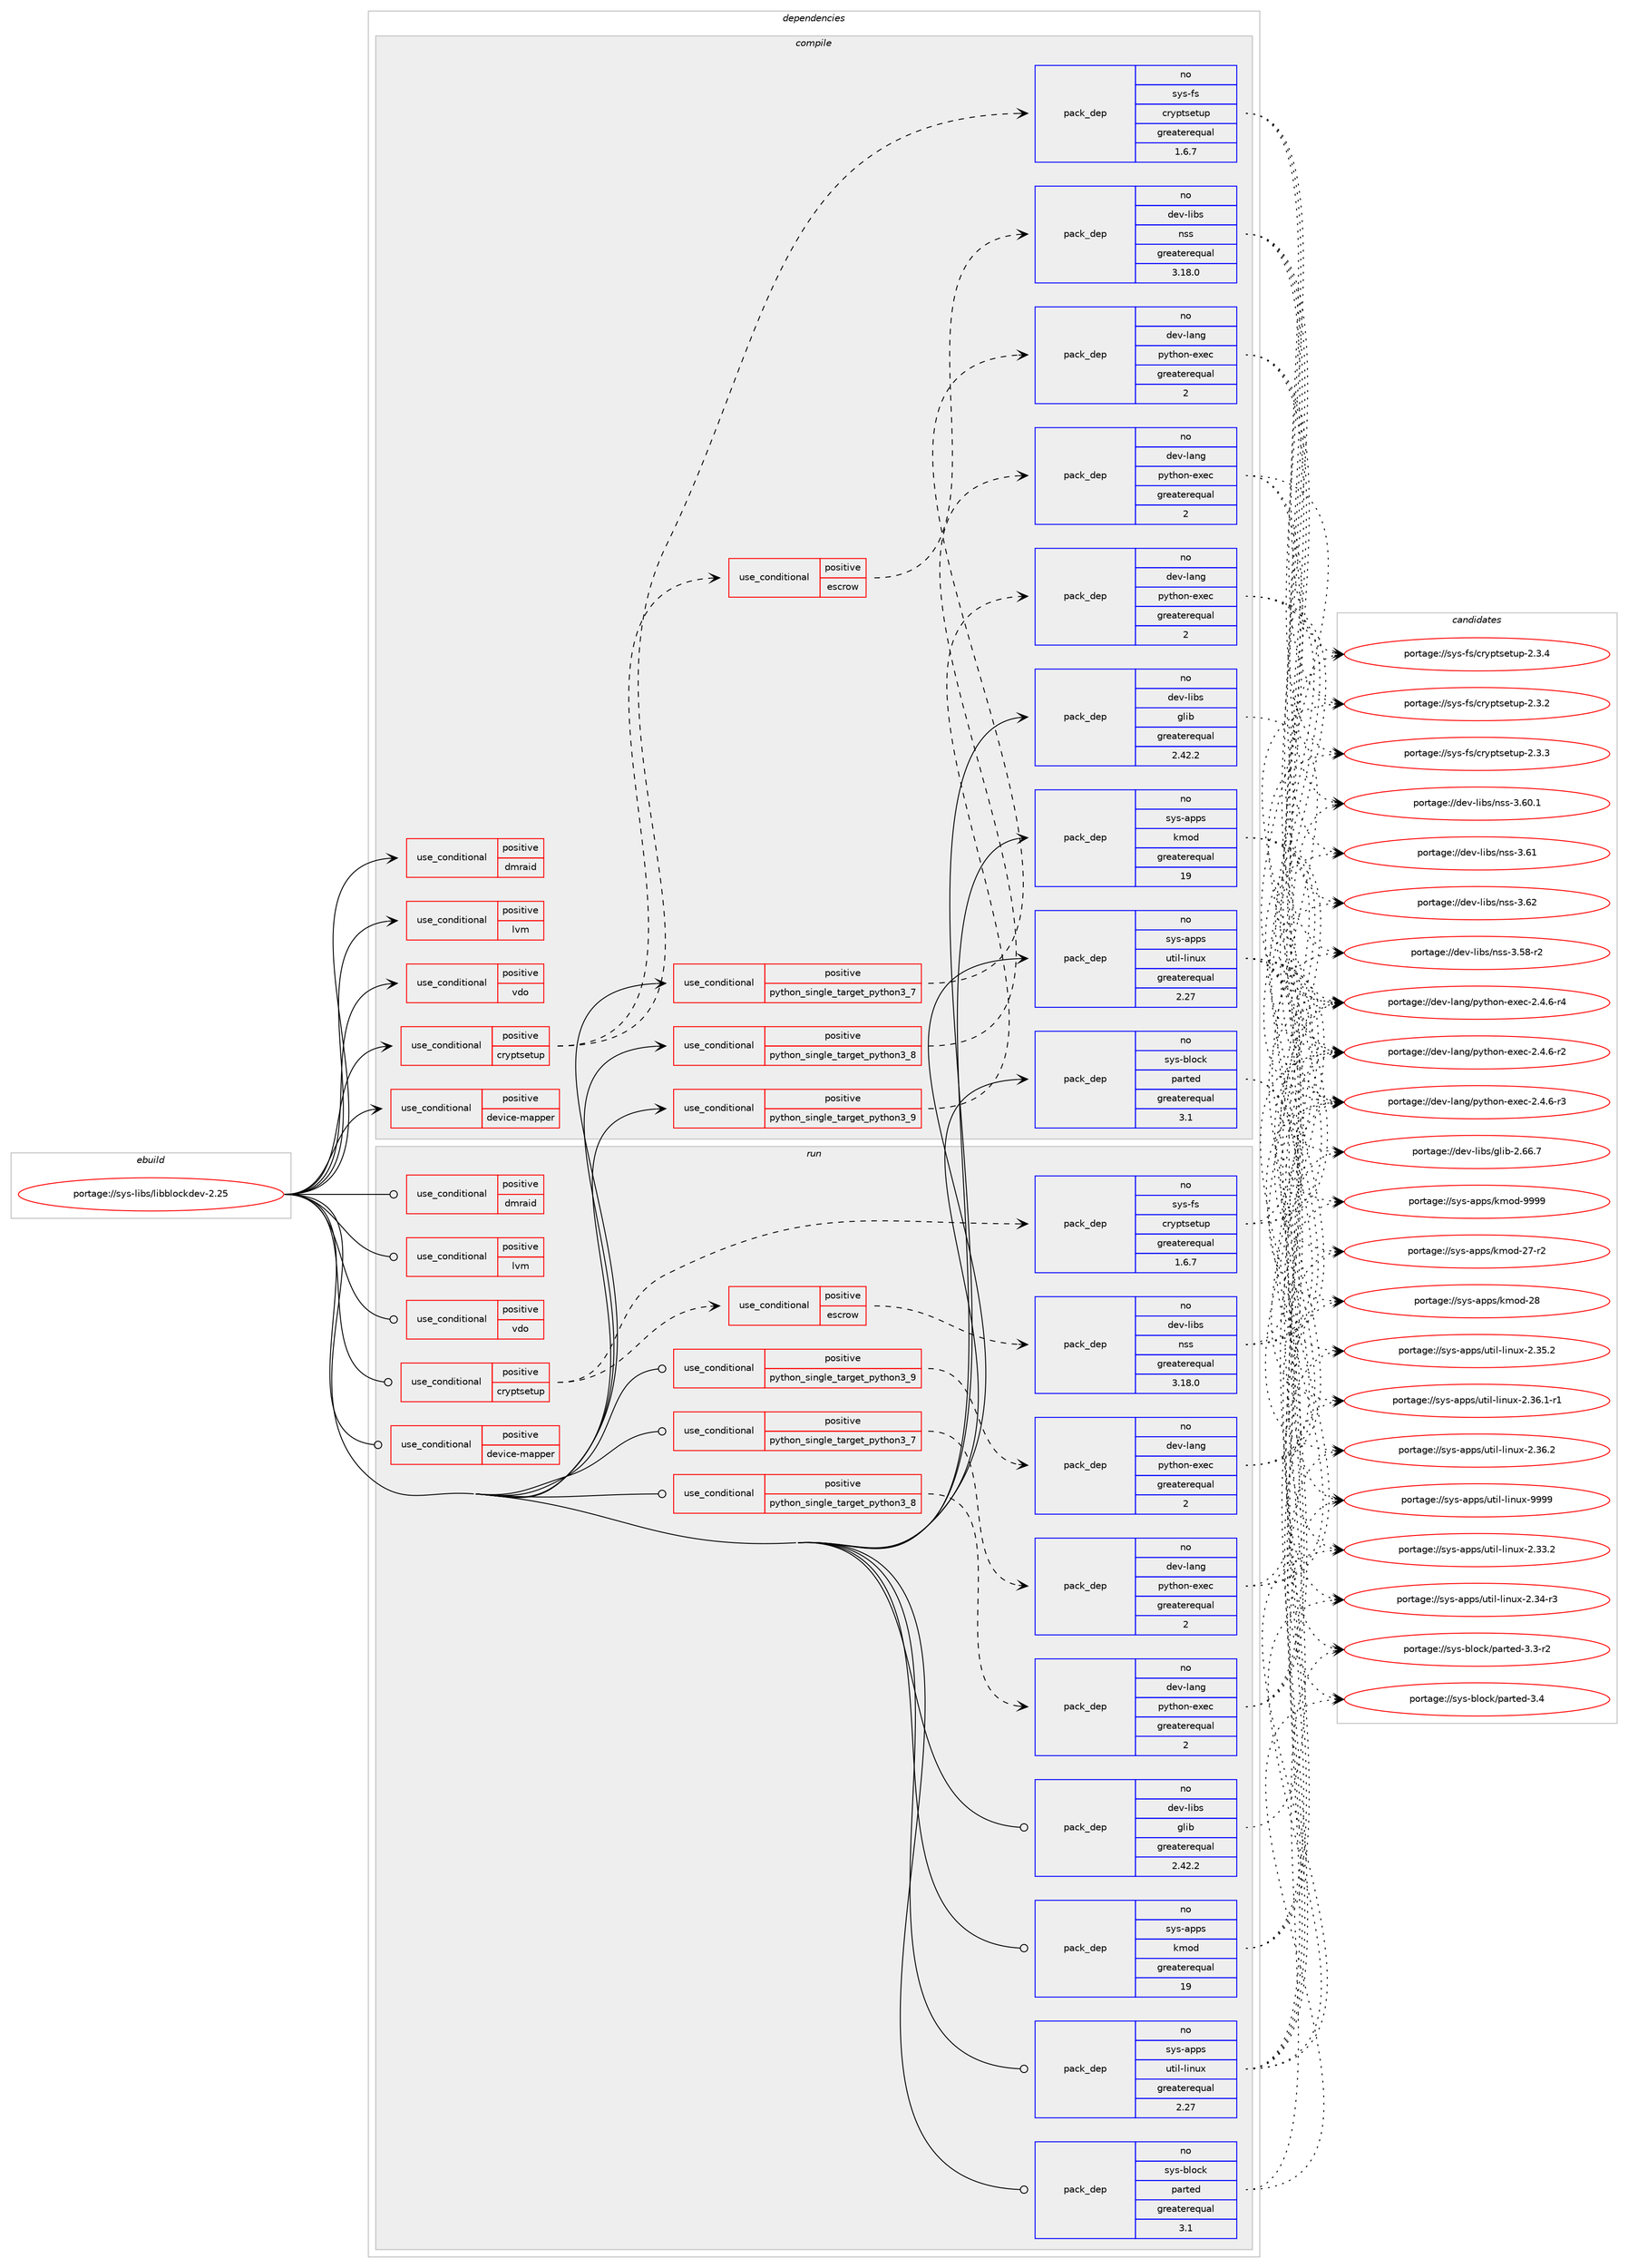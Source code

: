 digraph prolog {

# *************
# Graph options
# *************

newrank=true;
concentrate=true;
compound=true;
graph [rankdir=LR,fontname=Helvetica,fontsize=10,ranksep=1.5];#, ranksep=2.5, nodesep=0.2];
edge  [arrowhead=vee];
node  [fontname=Helvetica,fontsize=10];

# **********
# The ebuild
# **********

subgraph cluster_leftcol {
color=gray;
rank=same;
label=<<i>ebuild</i>>;
id [label="portage://sys-libs/libblockdev-2.25", color=red, width=4, href="../sys-libs/libblockdev-2.25.svg"];
}

# ****************
# The dependencies
# ****************

subgraph cluster_midcol {
color=gray;
label=<<i>dependencies</i>>;
subgraph cluster_compile {
fillcolor="#eeeeee";
style=filled;
label=<<i>compile</i>>;
subgraph cond2010 {
dependency3051 [label=<<TABLE BORDER="0" CELLBORDER="1" CELLSPACING="0" CELLPADDING="4"><TR><TD ROWSPAN="3" CELLPADDING="10">use_conditional</TD></TR><TR><TD>positive</TD></TR><TR><TD>cryptsetup</TD></TR></TABLE>>, shape=none, color=red];
subgraph cond2011 {
dependency3052 [label=<<TABLE BORDER="0" CELLBORDER="1" CELLSPACING="0" CELLPADDING="4"><TR><TD ROWSPAN="3" CELLPADDING="10">use_conditional</TD></TR><TR><TD>positive</TD></TR><TR><TD>escrow</TD></TR></TABLE>>, shape=none, color=red];
subgraph pack990 {
dependency3053 [label=<<TABLE BORDER="0" CELLBORDER="1" CELLSPACING="0" CELLPADDING="4" WIDTH="220"><TR><TD ROWSPAN="6" CELLPADDING="30">pack_dep</TD></TR><TR><TD WIDTH="110">no</TD></TR><TR><TD>dev-libs</TD></TR><TR><TD>nss</TD></TR><TR><TD>greaterequal</TD></TR><TR><TD>3.18.0</TD></TR></TABLE>>, shape=none, color=blue];
}
dependency3052:e -> dependency3053:w [weight=20,style="dashed",arrowhead="vee"];
# *** BEGIN UNKNOWN DEPENDENCY TYPE (TODO) ***
# dependency3052 -> package_dependency(portage://sys-libs/libblockdev-2.25,install,no,dev-libs,volume_key,none,[,,],[],[])
# *** END UNKNOWN DEPENDENCY TYPE (TODO) ***

}
dependency3051:e -> dependency3052:w [weight=20,style="dashed",arrowhead="vee"];
subgraph pack991 {
dependency3054 [label=<<TABLE BORDER="0" CELLBORDER="1" CELLSPACING="0" CELLPADDING="4" WIDTH="220"><TR><TD ROWSPAN="6" CELLPADDING="30">pack_dep</TD></TR><TR><TD WIDTH="110">no</TD></TR><TR><TD>sys-fs</TD></TR><TR><TD>cryptsetup</TD></TR><TR><TD>greaterequal</TD></TR><TR><TD>1.6.7</TD></TR></TABLE>>, shape=none, color=blue];
}
dependency3051:e -> dependency3054:w [weight=20,style="dashed",arrowhead="vee"];
}
id:e -> dependency3051:w [weight=20,style="solid",arrowhead="vee"];
subgraph cond2012 {
dependency3055 [label=<<TABLE BORDER="0" CELLBORDER="1" CELLSPACING="0" CELLPADDING="4"><TR><TD ROWSPAN="3" CELLPADDING="10">use_conditional</TD></TR><TR><TD>positive</TD></TR><TR><TD>device-mapper</TD></TR></TABLE>>, shape=none, color=red];
# *** BEGIN UNKNOWN DEPENDENCY TYPE (TODO) ***
# dependency3055 -> package_dependency(portage://sys-libs/libblockdev-2.25,install,no,sys-fs,lvm2,none,[,,],[],[])
# *** END UNKNOWN DEPENDENCY TYPE (TODO) ***

}
id:e -> dependency3055:w [weight=20,style="solid",arrowhead="vee"];
subgraph cond2013 {
dependency3056 [label=<<TABLE BORDER="0" CELLBORDER="1" CELLSPACING="0" CELLPADDING="4"><TR><TD ROWSPAN="3" CELLPADDING="10">use_conditional</TD></TR><TR><TD>positive</TD></TR><TR><TD>dmraid</TD></TR></TABLE>>, shape=none, color=red];
# *** BEGIN UNKNOWN DEPENDENCY TYPE (TODO) ***
# dependency3056 -> package_dependency(portage://sys-libs/libblockdev-2.25,install,no,sys-fs,dmraid,none,[,,],[],[])
# *** END UNKNOWN DEPENDENCY TYPE (TODO) ***

# *** BEGIN UNKNOWN DEPENDENCY TYPE (TODO) ***
# dependency3056 -> package_dependency(portage://sys-libs/libblockdev-2.25,install,no,sys-fs,lvm2,none,[,,],[],[])
# *** END UNKNOWN DEPENDENCY TYPE (TODO) ***

}
id:e -> dependency3056:w [weight=20,style="solid",arrowhead="vee"];
subgraph cond2014 {
dependency3057 [label=<<TABLE BORDER="0" CELLBORDER="1" CELLSPACING="0" CELLPADDING="4"><TR><TD ROWSPAN="3" CELLPADDING="10">use_conditional</TD></TR><TR><TD>positive</TD></TR><TR><TD>lvm</TD></TR></TABLE>>, shape=none, color=red];
# *** BEGIN UNKNOWN DEPENDENCY TYPE (TODO) ***
# dependency3057 -> package_dependency(portage://sys-libs/libblockdev-2.25,install,no,sys-fs,lvm2,none,[,,],[],[])
# *** END UNKNOWN DEPENDENCY TYPE (TODO) ***

# *** BEGIN UNKNOWN DEPENDENCY TYPE (TODO) ***
# dependency3057 -> package_dependency(portage://sys-libs/libblockdev-2.25,install,no,virtual,udev,none,[,,],[],[])
# *** END UNKNOWN DEPENDENCY TYPE (TODO) ***

}
id:e -> dependency3057:w [weight=20,style="solid",arrowhead="vee"];
subgraph cond2015 {
dependency3058 [label=<<TABLE BORDER="0" CELLBORDER="1" CELLSPACING="0" CELLPADDING="4"><TR><TD ROWSPAN="3" CELLPADDING="10">use_conditional</TD></TR><TR><TD>positive</TD></TR><TR><TD>python_single_target_python3_7</TD></TR></TABLE>>, shape=none, color=red];
# *** BEGIN UNKNOWN DEPENDENCY TYPE (TODO) ***
# dependency3058 -> package_dependency(portage://sys-libs/libblockdev-2.25,install,no,dev-lang,python,none,[,,],[slot(3.7)],[])
# *** END UNKNOWN DEPENDENCY TYPE (TODO) ***

subgraph pack992 {
dependency3059 [label=<<TABLE BORDER="0" CELLBORDER="1" CELLSPACING="0" CELLPADDING="4" WIDTH="220"><TR><TD ROWSPAN="6" CELLPADDING="30">pack_dep</TD></TR><TR><TD WIDTH="110">no</TD></TR><TR><TD>dev-lang</TD></TR><TR><TD>python-exec</TD></TR><TR><TD>greaterequal</TD></TR><TR><TD>2</TD></TR></TABLE>>, shape=none, color=blue];
}
dependency3058:e -> dependency3059:w [weight=20,style="dashed",arrowhead="vee"];
}
id:e -> dependency3058:w [weight=20,style="solid",arrowhead="vee"];
subgraph cond2016 {
dependency3060 [label=<<TABLE BORDER="0" CELLBORDER="1" CELLSPACING="0" CELLPADDING="4"><TR><TD ROWSPAN="3" CELLPADDING="10">use_conditional</TD></TR><TR><TD>positive</TD></TR><TR><TD>python_single_target_python3_8</TD></TR></TABLE>>, shape=none, color=red];
# *** BEGIN UNKNOWN DEPENDENCY TYPE (TODO) ***
# dependency3060 -> package_dependency(portage://sys-libs/libblockdev-2.25,install,no,dev-lang,python,none,[,,],[slot(3.8)],[])
# *** END UNKNOWN DEPENDENCY TYPE (TODO) ***

subgraph pack993 {
dependency3061 [label=<<TABLE BORDER="0" CELLBORDER="1" CELLSPACING="0" CELLPADDING="4" WIDTH="220"><TR><TD ROWSPAN="6" CELLPADDING="30">pack_dep</TD></TR><TR><TD WIDTH="110">no</TD></TR><TR><TD>dev-lang</TD></TR><TR><TD>python-exec</TD></TR><TR><TD>greaterequal</TD></TR><TR><TD>2</TD></TR></TABLE>>, shape=none, color=blue];
}
dependency3060:e -> dependency3061:w [weight=20,style="dashed",arrowhead="vee"];
}
id:e -> dependency3060:w [weight=20,style="solid",arrowhead="vee"];
subgraph cond2017 {
dependency3062 [label=<<TABLE BORDER="0" CELLBORDER="1" CELLSPACING="0" CELLPADDING="4"><TR><TD ROWSPAN="3" CELLPADDING="10">use_conditional</TD></TR><TR><TD>positive</TD></TR><TR><TD>python_single_target_python3_9</TD></TR></TABLE>>, shape=none, color=red];
# *** BEGIN UNKNOWN DEPENDENCY TYPE (TODO) ***
# dependency3062 -> package_dependency(portage://sys-libs/libblockdev-2.25,install,no,dev-lang,python,none,[,,],[slot(3.9)],[])
# *** END UNKNOWN DEPENDENCY TYPE (TODO) ***

subgraph pack994 {
dependency3063 [label=<<TABLE BORDER="0" CELLBORDER="1" CELLSPACING="0" CELLPADDING="4" WIDTH="220"><TR><TD ROWSPAN="6" CELLPADDING="30">pack_dep</TD></TR><TR><TD WIDTH="110">no</TD></TR><TR><TD>dev-lang</TD></TR><TR><TD>python-exec</TD></TR><TR><TD>greaterequal</TD></TR><TR><TD>2</TD></TR></TABLE>>, shape=none, color=blue];
}
dependency3062:e -> dependency3063:w [weight=20,style="dashed",arrowhead="vee"];
}
id:e -> dependency3062:w [weight=20,style="solid",arrowhead="vee"];
subgraph cond2018 {
dependency3064 [label=<<TABLE BORDER="0" CELLBORDER="1" CELLSPACING="0" CELLPADDING="4"><TR><TD ROWSPAN="3" CELLPADDING="10">use_conditional</TD></TR><TR><TD>positive</TD></TR><TR><TD>vdo</TD></TR></TABLE>>, shape=none, color=red];
# *** BEGIN UNKNOWN DEPENDENCY TYPE (TODO) ***
# dependency3064 -> package_dependency(portage://sys-libs/libblockdev-2.25,install,no,dev-libs,libyaml,none,[,,],[],[])
# *** END UNKNOWN DEPENDENCY TYPE (TODO) ***

}
id:e -> dependency3064:w [weight=20,style="solid",arrowhead="vee"];
subgraph pack995 {
dependency3065 [label=<<TABLE BORDER="0" CELLBORDER="1" CELLSPACING="0" CELLPADDING="4" WIDTH="220"><TR><TD ROWSPAN="6" CELLPADDING="30">pack_dep</TD></TR><TR><TD WIDTH="110">no</TD></TR><TR><TD>dev-libs</TD></TR><TR><TD>glib</TD></TR><TR><TD>greaterequal</TD></TR><TR><TD>2.42.2</TD></TR></TABLE>>, shape=none, color=blue];
}
id:e -> dependency3065:w [weight=20,style="solid",arrowhead="vee"];
# *** BEGIN UNKNOWN DEPENDENCY TYPE (TODO) ***
# id -> package_dependency(portage://sys-libs/libblockdev-2.25,install,no,dev-libs,libbytesize,none,[,,],[],[])
# *** END UNKNOWN DEPENDENCY TYPE (TODO) ***

subgraph pack996 {
dependency3066 [label=<<TABLE BORDER="0" CELLBORDER="1" CELLSPACING="0" CELLPADDING="4" WIDTH="220"><TR><TD ROWSPAN="6" CELLPADDING="30">pack_dep</TD></TR><TR><TD WIDTH="110">no</TD></TR><TR><TD>sys-apps</TD></TR><TR><TD>kmod</TD></TR><TR><TD>greaterequal</TD></TR><TR><TD>19</TD></TR></TABLE>>, shape=none, color=blue];
}
id:e -> dependency3066:w [weight=20,style="solid",arrowhead="vee"];
subgraph pack997 {
dependency3067 [label=<<TABLE BORDER="0" CELLBORDER="1" CELLSPACING="0" CELLPADDING="4" WIDTH="220"><TR><TD ROWSPAN="6" CELLPADDING="30">pack_dep</TD></TR><TR><TD WIDTH="110">no</TD></TR><TR><TD>sys-apps</TD></TR><TR><TD>util-linux</TD></TR><TR><TD>greaterequal</TD></TR><TR><TD>2.27</TD></TR></TABLE>>, shape=none, color=blue];
}
id:e -> dependency3067:w [weight=20,style="solid",arrowhead="vee"];
subgraph pack998 {
dependency3068 [label=<<TABLE BORDER="0" CELLBORDER="1" CELLSPACING="0" CELLPADDING="4" WIDTH="220"><TR><TD ROWSPAN="6" CELLPADDING="30">pack_dep</TD></TR><TR><TD WIDTH="110">no</TD></TR><TR><TD>sys-block</TD></TR><TR><TD>parted</TD></TR><TR><TD>greaterequal</TD></TR><TR><TD>3.1</TD></TR></TABLE>>, shape=none, color=blue];
}
id:e -> dependency3068:w [weight=20,style="solid",arrowhead="vee"];
}
subgraph cluster_compileandrun {
fillcolor="#eeeeee";
style=filled;
label=<<i>compile and run</i>>;
}
subgraph cluster_run {
fillcolor="#eeeeee";
style=filled;
label=<<i>run</i>>;
subgraph cond2019 {
dependency3069 [label=<<TABLE BORDER="0" CELLBORDER="1" CELLSPACING="0" CELLPADDING="4"><TR><TD ROWSPAN="3" CELLPADDING="10">use_conditional</TD></TR><TR><TD>positive</TD></TR><TR><TD>cryptsetup</TD></TR></TABLE>>, shape=none, color=red];
subgraph cond2020 {
dependency3070 [label=<<TABLE BORDER="0" CELLBORDER="1" CELLSPACING="0" CELLPADDING="4"><TR><TD ROWSPAN="3" CELLPADDING="10">use_conditional</TD></TR><TR><TD>positive</TD></TR><TR><TD>escrow</TD></TR></TABLE>>, shape=none, color=red];
subgraph pack999 {
dependency3071 [label=<<TABLE BORDER="0" CELLBORDER="1" CELLSPACING="0" CELLPADDING="4" WIDTH="220"><TR><TD ROWSPAN="6" CELLPADDING="30">pack_dep</TD></TR><TR><TD WIDTH="110">no</TD></TR><TR><TD>dev-libs</TD></TR><TR><TD>nss</TD></TR><TR><TD>greaterequal</TD></TR><TR><TD>3.18.0</TD></TR></TABLE>>, shape=none, color=blue];
}
dependency3070:e -> dependency3071:w [weight=20,style="dashed",arrowhead="vee"];
# *** BEGIN UNKNOWN DEPENDENCY TYPE (TODO) ***
# dependency3070 -> package_dependency(portage://sys-libs/libblockdev-2.25,run,no,dev-libs,volume_key,none,[,,],[],[])
# *** END UNKNOWN DEPENDENCY TYPE (TODO) ***

}
dependency3069:e -> dependency3070:w [weight=20,style="dashed",arrowhead="vee"];
subgraph pack1000 {
dependency3072 [label=<<TABLE BORDER="0" CELLBORDER="1" CELLSPACING="0" CELLPADDING="4" WIDTH="220"><TR><TD ROWSPAN="6" CELLPADDING="30">pack_dep</TD></TR><TR><TD WIDTH="110">no</TD></TR><TR><TD>sys-fs</TD></TR><TR><TD>cryptsetup</TD></TR><TR><TD>greaterequal</TD></TR><TR><TD>1.6.7</TD></TR></TABLE>>, shape=none, color=blue];
}
dependency3069:e -> dependency3072:w [weight=20,style="dashed",arrowhead="vee"];
}
id:e -> dependency3069:w [weight=20,style="solid",arrowhead="odot"];
subgraph cond2021 {
dependency3073 [label=<<TABLE BORDER="0" CELLBORDER="1" CELLSPACING="0" CELLPADDING="4"><TR><TD ROWSPAN="3" CELLPADDING="10">use_conditional</TD></TR><TR><TD>positive</TD></TR><TR><TD>device-mapper</TD></TR></TABLE>>, shape=none, color=red];
# *** BEGIN UNKNOWN DEPENDENCY TYPE (TODO) ***
# dependency3073 -> package_dependency(portage://sys-libs/libblockdev-2.25,run,no,sys-fs,lvm2,none,[,,],[],[])
# *** END UNKNOWN DEPENDENCY TYPE (TODO) ***

}
id:e -> dependency3073:w [weight=20,style="solid",arrowhead="odot"];
subgraph cond2022 {
dependency3074 [label=<<TABLE BORDER="0" CELLBORDER="1" CELLSPACING="0" CELLPADDING="4"><TR><TD ROWSPAN="3" CELLPADDING="10">use_conditional</TD></TR><TR><TD>positive</TD></TR><TR><TD>dmraid</TD></TR></TABLE>>, shape=none, color=red];
# *** BEGIN UNKNOWN DEPENDENCY TYPE (TODO) ***
# dependency3074 -> package_dependency(portage://sys-libs/libblockdev-2.25,run,no,sys-fs,dmraid,none,[,,],[],[])
# *** END UNKNOWN DEPENDENCY TYPE (TODO) ***

# *** BEGIN UNKNOWN DEPENDENCY TYPE (TODO) ***
# dependency3074 -> package_dependency(portage://sys-libs/libblockdev-2.25,run,no,sys-fs,lvm2,none,[,,],[],[])
# *** END UNKNOWN DEPENDENCY TYPE (TODO) ***

}
id:e -> dependency3074:w [weight=20,style="solid",arrowhead="odot"];
subgraph cond2023 {
dependency3075 [label=<<TABLE BORDER="0" CELLBORDER="1" CELLSPACING="0" CELLPADDING="4"><TR><TD ROWSPAN="3" CELLPADDING="10">use_conditional</TD></TR><TR><TD>positive</TD></TR><TR><TD>lvm</TD></TR></TABLE>>, shape=none, color=red];
# *** BEGIN UNKNOWN DEPENDENCY TYPE (TODO) ***
# dependency3075 -> package_dependency(portage://sys-libs/libblockdev-2.25,run,no,sys-fs,lvm2,none,[,,],[],[])
# *** END UNKNOWN DEPENDENCY TYPE (TODO) ***

# *** BEGIN UNKNOWN DEPENDENCY TYPE (TODO) ***
# dependency3075 -> package_dependency(portage://sys-libs/libblockdev-2.25,run,no,virtual,udev,none,[,,],[],[])
# *** END UNKNOWN DEPENDENCY TYPE (TODO) ***

}
id:e -> dependency3075:w [weight=20,style="solid",arrowhead="odot"];
subgraph cond2024 {
dependency3076 [label=<<TABLE BORDER="0" CELLBORDER="1" CELLSPACING="0" CELLPADDING="4"><TR><TD ROWSPAN="3" CELLPADDING="10">use_conditional</TD></TR><TR><TD>positive</TD></TR><TR><TD>python_single_target_python3_7</TD></TR></TABLE>>, shape=none, color=red];
# *** BEGIN UNKNOWN DEPENDENCY TYPE (TODO) ***
# dependency3076 -> package_dependency(portage://sys-libs/libblockdev-2.25,run,no,dev-lang,python,none,[,,],[slot(3.7)],[])
# *** END UNKNOWN DEPENDENCY TYPE (TODO) ***

subgraph pack1001 {
dependency3077 [label=<<TABLE BORDER="0" CELLBORDER="1" CELLSPACING="0" CELLPADDING="4" WIDTH="220"><TR><TD ROWSPAN="6" CELLPADDING="30">pack_dep</TD></TR><TR><TD WIDTH="110">no</TD></TR><TR><TD>dev-lang</TD></TR><TR><TD>python-exec</TD></TR><TR><TD>greaterequal</TD></TR><TR><TD>2</TD></TR></TABLE>>, shape=none, color=blue];
}
dependency3076:e -> dependency3077:w [weight=20,style="dashed",arrowhead="vee"];
}
id:e -> dependency3076:w [weight=20,style="solid",arrowhead="odot"];
subgraph cond2025 {
dependency3078 [label=<<TABLE BORDER="0" CELLBORDER="1" CELLSPACING="0" CELLPADDING="4"><TR><TD ROWSPAN="3" CELLPADDING="10">use_conditional</TD></TR><TR><TD>positive</TD></TR><TR><TD>python_single_target_python3_8</TD></TR></TABLE>>, shape=none, color=red];
# *** BEGIN UNKNOWN DEPENDENCY TYPE (TODO) ***
# dependency3078 -> package_dependency(portage://sys-libs/libblockdev-2.25,run,no,dev-lang,python,none,[,,],[slot(3.8)],[])
# *** END UNKNOWN DEPENDENCY TYPE (TODO) ***

subgraph pack1002 {
dependency3079 [label=<<TABLE BORDER="0" CELLBORDER="1" CELLSPACING="0" CELLPADDING="4" WIDTH="220"><TR><TD ROWSPAN="6" CELLPADDING="30">pack_dep</TD></TR><TR><TD WIDTH="110">no</TD></TR><TR><TD>dev-lang</TD></TR><TR><TD>python-exec</TD></TR><TR><TD>greaterequal</TD></TR><TR><TD>2</TD></TR></TABLE>>, shape=none, color=blue];
}
dependency3078:e -> dependency3079:w [weight=20,style="dashed",arrowhead="vee"];
}
id:e -> dependency3078:w [weight=20,style="solid",arrowhead="odot"];
subgraph cond2026 {
dependency3080 [label=<<TABLE BORDER="0" CELLBORDER="1" CELLSPACING="0" CELLPADDING="4"><TR><TD ROWSPAN="3" CELLPADDING="10">use_conditional</TD></TR><TR><TD>positive</TD></TR><TR><TD>python_single_target_python3_9</TD></TR></TABLE>>, shape=none, color=red];
# *** BEGIN UNKNOWN DEPENDENCY TYPE (TODO) ***
# dependency3080 -> package_dependency(portage://sys-libs/libblockdev-2.25,run,no,dev-lang,python,none,[,,],[slot(3.9)],[])
# *** END UNKNOWN DEPENDENCY TYPE (TODO) ***

subgraph pack1003 {
dependency3081 [label=<<TABLE BORDER="0" CELLBORDER="1" CELLSPACING="0" CELLPADDING="4" WIDTH="220"><TR><TD ROWSPAN="6" CELLPADDING="30">pack_dep</TD></TR><TR><TD WIDTH="110">no</TD></TR><TR><TD>dev-lang</TD></TR><TR><TD>python-exec</TD></TR><TR><TD>greaterequal</TD></TR><TR><TD>2</TD></TR></TABLE>>, shape=none, color=blue];
}
dependency3080:e -> dependency3081:w [weight=20,style="dashed",arrowhead="vee"];
}
id:e -> dependency3080:w [weight=20,style="solid",arrowhead="odot"];
subgraph cond2027 {
dependency3082 [label=<<TABLE BORDER="0" CELLBORDER="1" CELLSPACING="0" CELLPADDING="4"><TR><TD ROWSPAN="3" CELLPADDING="10">use_conditional</TD></TR><TR><TD>positive</TD></TR><TR><TD>vdo</TD></TR></TABLE>>, shape=none, color=red];
# *** BEGIN UNKNOWN DEPENDENCY TYPE (TODO) ***
# dependency3082 -> package_dependency(portage://sys-libs/libblockdev-2.25,run,no,dev-libs,libyaml,none,[,,],[],[])
# *** END UNKNOWN DEPENDENCY TYPE (TODO) ***

}
id:e -> dependency3082:w [weight=20,style="solid",arrowhead="odot"];
subgraph pack1004 {
dependency3083 [label=<<TABLE BORDER="0" CELLBORDER="1" CELLSPACING="0" CELLPADDING="4" WIDTH="220"><TR><TD ROWSPAN="6" CELLPADDING="30">pack_dep</TD></TR><TR><TD WIDTH="110">no</TD></TR><TR><TD>dev-libs</TD></TR><TR><TD>glib</TD></TR><TR><TD>greaterequal</TD></TR><TR><TD>2.42.2</TD></TR></TABLE>>, shape=none, color=blue];
}
id:e -> dependency3083:w [weight=20,style="solid",arrowhead="odot"];
# *** BEGIN UNKNOWN DEPENDENCY TYPE (TODO) ***
# id -> package_dependency(portage://sys-libs/libblockdev-2.25,run,no,dev-libs,libbytesize,none,[,,],[],[])
# *** END UNKNOWN DEPENDENCY TYPE (TODO) ***

subgraph pack1005 {
dependency3084 [label=<<TABLE BORDER="0" CELLBORDER="1" CELLSPACING="0" CELLPADDING="4" WIDTH="220"><TR><TD ROWSPAN="6" CELLPADDING="30">pack_dep</TD></TR><TR><TD WIDTH="110">no</TD></TR><TR><TD>sys-apps</TD></TR><TR><TD>kmod</TD></TR><TR><TD>greaterequal</TD></TR><TR><TD>19</TD></TR></TABLE>>, shape=none, color=blue];
}
id:e -> dependency3084:w [weight=20,style="solid",arrowhead="odot"];
subgraph pack1006 {
dependency3085 [label=<<TABLE BORDER="0" CELLBORDER="1" CELLSPACING="0" CELLPADDING="4" WIDTH="220"><TR><TD ROWSPAN="6" CELLPADDING="30">pack_dep</TD></TR><TR><TD WIDTH="110">no</TD></TR><TR><TD>sys-apps</TD></TR><TR><TD>util-linux</TD></TR><TR><TD>greaterequal</TD></TR><TR><TD>2.27</TD></TR></TABLE>>, shape=none, color=blue];
}
id:e -> dependency3085:w [weight=20,style="solid",arrowhead="odot"];
subgraph pack1007 {
dependency3086 [label=<<TABLE BORDER="0" CELLBORDER="1" CELLSPACING="0" CELLPADDING="4" WIDTH="220"><TR><TD ROWSPAN="6" CELLPADDING="30">pack_dep</TD></TR><TR><TD WIDTH="110">no</TD></TR><TR><TD>sys-block</TD></TR><TR><TD>parted</TD></TR><TR><TD>greaterequal</TD></TR><TR><TD>3.1</TD></TR></TABLE>>, shape=none, color=blue];
}
id:e -> dependency3086:w [weight=20,style="solid",arrowhead="odot"];
}
}

# **************
# The candidates
# **************

subgraph cluster_choices {
rank=same;
color=gray;
label=<<i>candidates</i>>;

subgraph choice990 {
color=black;
nodesep=1;
choice10010111845108105981154711011511545514653564511450 [label="portage://dev-libs/nss-3.58-r2", color=red, width=4,href="../dev-libs/nss-3.58-r2.svg"];
choice10010111845108105981154711011511545514654484649 [label="portage://dev-libs/nss-3.60.1", color=red, width=4,href="../dev-libs/nss-3.60.1.svg"];
choice1001011184510810598115471101151154551465449 [label="portage://dev-libs/nss-3.61", color=red, width=4,href="../dev-libs/nss-3.61.svg"];
choice1001011184510810598115471101151154551465450 [label="portage://dev-libs/nss-3.62", color=red, width=4,href="../dev-libs/nss-3.62.svg"];
dependency3053:e -> choice10010111845108105981154711011511545514653564511450:w [style=dotted,weight="100"];
dependency3053:e -> choice10010111845108105981154711011511545514654484649:w [style=dotted,weight="100"];
dependency3053:e -> choice1001011184510810598115471101151154551465449:w [style=dotted,weight="100"];
dependency3053:e -> choice1001011184510810598115471101151154551465450:w [style=dotted,weight="100"];
}
subgraph choice991 {
color=black;
nodesep=1;
choice115121115451021154799114121112116115101116117112455046514650 [label="portage://sys-fs/cryptsetup-2.3.2", color=red, width=4,href="../sys-fs/cryptsetup-2.3.2.svg"];
choice115121115451021154799114121112116115101116117112455046514651 [label="portage://sys-fs/cryptsetup-2.3.3", color=red, width=4,href="../sys-fs/cryptsetup-2.3.3.svg"];
choice115121115451021154799114121112116115101116117112455046514652 [label="portage://sys-fs/cryptsetup-2.3.4", color=red, width=4,href="../sys-fs/cryptsetup-2.3.4.svg"];
dependency3054:e -> choice115121115451021154799114121112116115101116117112455046514650:w [style=dotted,weight="100"];
dependency3054:e -> choice115121115451021154799114121112116115101116117112455046514651:w [style=dotted,weight="100"];
dependency3054:e -> choice115121115451021154799114121112116115101116117112455046514652:w [style=dotted,weight="100"];
}
subgraph choice992 {
color=black;
nodesep=1;
choice10010111845108971101034711212111610411111045101120101994550465246544511450 [label="portage://dev-lang/python-exec-2.4.6-r2", color=red, width=4,href="../dev-lang/python-exec-2.4.6-r2.svg"];
choice10010111845108971101034711212111610411111045101120101994550465246544511451 [label="portage://dev-lang/python-exec-2.4.6-r3", color=red, width=4,href="../dev-lang/python-exec-2.4.6-r3.svg"];
choice10010111845108971101034711212111610411111045101120101994550465246544511452 [label="portage://dev-lang/python-exec-2.4.6-r4", color=red, width=4,href="../dev-lang/python-exec-2.4.6-r4.svg"];
dependency3059:e -> choice10010111845108971101034711212111610411111045101120101994550465246544511450:w [style=dotted,weight="100"];
dependency3059:e -> choice10010111845108971101034711212111610411111045101120101994550465246544511451:w [style=dotted,weight="100"];
dependency3059:e -> choice10010111845108971101034711212111610411111045101120101994550465246544511452:w [style=dotted,weight="100"];
}
subgraph choice993 {
color=black;
nodesep=1;
choice10010111845108971101034711212111610411111045101120101994550465246544511450 [label="portage://dev-lang/python-exec-2.4.6-r2", color=red, width=4,href="../dev-lang/python-exec-2.4.6-r2.svg"];
choice10010111845108971101034711212111610411111045101120101994550465246544511451 [label="portage://dev-lang/python-exec-2.4.6-r3", color=red, width=4,href="../dev-lang/python-exec-2.4.6-r3.svg"];
choice10010111845108971101034711212111610411111045101120101994550465246544511452 [label="portage://dev-lang/python-exec-2.4.6-r4", color=red, width=4,href="../dev-lang/python-exec-2.4.6-r4.svg"];
dependency3061:e -> choice10010111845108971101034711212111610411111045101120101994550465246544511450:w [style=dotted,weight="100"];
dependency3061:e -> choice10010111845108971101034711212111610411111045101120101994550465246544511451:w [style=dotted,weight="100"];
dependency3061:e -> choice10010111845108971101034711212111610411111045101120101994550465246544511452:w [style=dotted,weight="100"];
}
subgraph choice994 {
color=black;
nodesep=1;
choice10010111845108971101034711212111610411111045101120101994550465246544511450 [label="portage://dev-lang/python-exec-2.4.6-r2", color=red, width=4,href="../dev-lang/python-exec-2.4.6-r2.svg"];
choice10010111845108971101034711212111610411111045101120101994550465246544511451 [label="portage://dev-lang/python-exec-2.4.6-r3", color=red, width=4,href="../dev-lang/python-exec-2.4.6-r3.svg"];
choice10010111845108971101034711212111610411111045101120101994550465246544511452 [label="portage://dev-lang/python-exec-2.4.6-r4", color=red, width=4,href="../dev-lang/python-exec-2.4.6-r4.svg"];
dependency3063:e -> choice10010111845108971101034711212111610411111045101120101994550465246544511450:w [style=dotted,weight="100"];
dependency3063:e -> choice10010111845108971101034711212111610411111045101120101994550465246544511451:w [style=dotted,weight="100"];
dependency3063:e -> choice10010111845108971101034711212111610411111045101120101994550465246544511452:w [style=dotted,weight="100"];
}
subgraph choice995 {
color=black;
nodesep=1;
choice1001011184510810598115471031081059845504654544655 [label="portage://dev-libs/glib-2.66.7", color=red, width=4,href="../dev-libs/glib-2.66.7.svg"];
dependency3065:e -> choice1001011184510810598115471031081059845504654544655:w [style=dotted,weight="100"];
}
subgraph choice996 {
color=black;
nodesep=1;
choice1151211154597112112115471071091111004550554511450 [label="portage://sys-apps/kmod-27-r2", color=red, width=4,href="../sys-apps/kmod-27-r2.svg"];
choice115121115459711211211547107109111100455056 [label="portage://sys-apps/kmod-28", color=red, width=4,href="../sys-apps/kmod-28.svg"];
choice1151211154597112112115471071091111004557575757 [label="portage://sys-apps/kmod-9999", color=red, width=4,href="../sys-apps/kmod-9999.svg"];
dependency3066:e -> choice1151211154597112112115471071091111004550554511450:w [style=dotted,weight="100"];
dependency3066:e -> choice115121115459711211211547107109111100455056:w [style=dotted,weight="100"];
dependency3066:e -> choice1151211154597112112115471071091111004557575757:w [style=dotted,weight="100"];
}
subgraph choice997 {
color=black;
nodesep=1;
choice1151211154597112112115471171161051084510810511011712045504651514650 [label="portage://sys-apps/util-linux-2.33.2", color=red, width=4,href="../sys-apps/util-linux-2.33.2.svg"];
choice1151211154597112112115471171161051084510810511011712045504651524511451 [label="portage://sys-apps/util-linux-2.34-r3", color=red, width=4,href="../sys-apps/util-linux-2.34-r3.svg"];
choice1151211154597112112115471171161051084510810511011712045504651534650 [label="portage://sys-apps/util-linux-2.35.2", color=red, width=4,href="../sys-apps/util-linux-2.35.2.svg"];
choice11512111545971121121154711711610510845108105110117120455046515446494511449 [label="portage://sys-apps/util-linux-2.36.1-r1", color=red, width=4,href="../sys-apps/util-linux-2.36.1-r1.svg"];
choice1151211154597112112115471171161051084510810511011712045504651544650 [label="portage://sys-apps/util-linux-2.36.2", color=red, width=4,href="../sys-apps/util-linux-2.36.2.svg"];
choice115121115459711211211547117116105108451081051101171204557575757 [label="portage://sys-apps/util-linux-9999", color=red, width=4,href="../sys-apps/util-linux-9999.svg"];
dependency3067:e -> choice1151211154597112112115471171161051084510810511011712045504651514650:w [style=dotted,weight="100"];
dependency3067:e -> choice1151211154597112112115471171161051084510810511011712045504651524511451:w [style=dotted,weight="100"];
dependency3067:e -> choice1151211154597112112115471171161051084510810511011712045504651534650:w [style=dotted,weight="100"];
dependency3067:e -> choice11512111545971121121154711711610510845108105110117120455046515446494511449:w [style=dotted,weight="100"];
dependency3067:e -> choice1151211154597112112115471171161051084510810511011712045504651544650:w [style=dotted,weight="100"];
dependency3067:e -> choice115121115459711211211547117116105108451081051101171204557575757:w [style=dotted,weight="100"];
}
subgraph choice998 {
color=black;
nodesep=1;
choice1151211154598108111991074711297114116101100455146514511450 [label="portage://sys-block/parted-3.3-r2", color=red, width=4,href="../sys-block/parted-3.3-r2.svg"];
choice115121115459810811199107471129711411610110045514652 [label="portage://sys-block/parted-3.4", color=red, width=4,href="../sys-block/parted-3.4.svg"];
dependency3068:e -> choice1151211154598108111991074711297114116101100455146514511450:w [style=dotted,weight="100"];
dependency3068:e -> choice115121115459810811199107471129711411610110045514652:w [style=dotted,weight="100"];
}
subgraph choice999 {
color=black;
nodesep=1;
choice10010111845108105981154711011511545514653564511450 [label="portage://dev-libs/nss-3.58-r2", color=red, width=4,href="../dev-libs/nss-3.58-r2.svg"];
choice10010111845108105981154711011511545514654484649 [label="portage://dev-libs/nss-3.60.1", color=red, width=4,href="../dev-libs/nss-3.60.1.svg"];
choice1001011184510810598115471101151154551465449 [label="portage://dev-libs/nss-3.61", color=red, width=4,href="../dev-libs/nss-3.61.svg"];
choice1001011184510810598115471101151154551465450 [label="portage://dev-libs/nss-3.62", color=red, width=4,href="../dev-libs/nss-3.62.svg"];
dependency3071:e -> choice10010111845108105981154711011511545514653564511450:w [style=dotted,weight="100"];
dependency3071:e -> choice10010111845108105981154711011511545514654484649:w [style=dotted,weight="100"];
dependency3071:e -> choice1001011184510810598115471101151154551465449:w [style=dotted,weight="100"];
dependency3071:e -> choice1001011184510810598115471101151154551465450:w [style=dotted,weight="100"];
}
subgraph choice1000 {
color=black;
nodesep=1;
choice115121115451021154799114121112116115101116117112455046514650 [label="portage://sys-fs/cryptsetup-2.3.2", color=red, width=4,href="../sys-fs/cryptsetup-2.3.2.svg"];
choice115121115451021154799114121112116115101116117112455046514651 [label="portage://sys-fs/cryptsetup-2.3.3", color=red, width=4,href="../sys-fs/cryptsetup-2.3.3.svg"];
choice115121115451021154799114121112116115101116117112455046514652 [label="portage://sys-fs/cryptsetup-2.3.4", color=red, width=4,href="../sys-fs/cryptsetup-2.3.4.svg"];
dependency3072:e -> choice115121115451021154799114121112116115101116117112455046514650:w [style=dotted,weight="100"];
dependency3072:e -> choice115121115451021154799114121112116115101116117112455046514651:w [style=dotted,weight="100"];
dependency3072:e -> choice115121115451021154799114121112116115101116117112455046514652:w [style=dotted,weight="100"];
}
subgraph choice1001 {
color=black;
nodesep=1;
choice10010111845108971101034711212111610411111045101120101994550465246544511450 [label="portage://dev-lang/python-exec-2.4.6-r2", color=red, width=4,href="../dev-lang/python-exec-2.4.6-r2.svg"];
choice10010111845108971101034711212111610411111045101120101994550465246544511451 [label="portage://dev-lang/python-exec-2.4.6-r3", color=red, width=4,href="../dev-lang/python-exec-2.4.6-r3.svg"];
choice10010111845108971101034711212111610411111045101120101994550465246544511452 [label="portage://dev-lang/python-exec-2.4.6-r4", color=red, width=4,href="../dev-lang/python-exec-2.4.6-r4.svg"];
dependency3077:e -> choice10010111845108971101034711212111610411111045101120101994550465246544511450:w [style=dotted,weight="100"];
dependency3077:e -> choice10010111845108971101034711212111610411111045101120101994550465246544511451:w [style=dotted,weight="100"];
dependency3077:e -> choice10010111845108971101034711212111610411111045101120101994550465246544511452:w [style=dotted,weight="100"];
}
subgraph choice1002 {
color=black;
nodesep=1;
choice10010111845108971101034711212111610411111045101120101994550465246544511450 [label="portage://dev-lang/python-exec-2.4.6-r2", color=red, width=4,href="../dev-lang/python-exec-2.4.6-r2.svg"];
choice10010111845108971101034711212111610411111045101120101994550465246544511451 [label="portage://dev-lang/python-exec-2.4.6-r3", color=red, width=4,href="../dev-lang/python-exec-2.4.6-r3.svg"];
choice10010111845108971101034711212111610411111045101120101994550465246544511452 [label="portage://dev-lang/python-exec-2.4.6-r4", color=red, width=4,href="../dev-lang/python-exec-2.4.6-r4.svg"];
dependency3079:e -> choice10010111845108971101034711212111610411111045101120101994550465246544511450:w [style=dotted,weight="100"];
dependency3079:e -> choice10010111845108971101034711212111610411111045101120101994550465246544511451:w [style=dotted,weight="100"];
dependency3079:e -> choice10010111845108971101034711212111610411111045101120101994550465246544511452:w [style=dotted,weight="100"];
}
subgraph choice1003 {
color=black;
nodesep=1;
choice10010111845108971101034711212111610411111045101120101994550465246544511450 [label="portage://dev-lang/python-exec-2.4.6-r2", color=red, width=4,href="../dev-lang/python-exec-2.4.6-r2.svg"];
choice10010111845108971101034711212111610411111045101120101994550465246544511451 [label="portage://dev-lang/python-exec-2.4.6-r3", color=red, width=4,href="../dev-lang/python-exec-2.4.6-r3.svg"];
choice10010111845108971101034711212111610411111045101120101994550465246544511452 [label="portage://dev-lang/python-exec-2.4.6-r4", color=red, width=4,href="../dev-lang/python-exec-2.4.6-r4.svg"];
dependency3081:e -> choice10010111845108971101034711212111610411111045101120101994550465246544511450:w [style=dotted,weight="100"];
dependency3081:e -> choice10010111845108971101034711212111610411111045101120101994550465246544511451:w [style=dotted,weight="100"];
dependency3081:e -> choice10010111845108971101034711212111610411111045101120101994550465246544511452:w [style=dotted,weight="100"];
}
subgraph choice1004 {
color=black;
nodesep=1;
choice1001011184510810598115471031081059845504654544655 [label="portage://dev-libs/glib-2.66.7", color=red, width=4,href="../dev-libs/glib-2.66.7.svg"];
dependency3083:e -> choice1001011184510810598115471031081059845504654544655:w [style=dotted,weight="100"];
}
subgraph choice1005 {
color=black;
nodesep=1;
choice1151211154597112112115471071091111004550554511450 [label="portage://sys-apps/kmod-27-r2", color=red, width=4,href="../sys-apps/kmod-27-r2.svg"];
choice115121115459711211211547107109111100455056 [label="portage://sys-apps/kmod-28", color=red, width=4,href="../sys-apps/kmod-28.svg"];
choice1151211154597112112115471071091111004557575757 [label="portage://sys-apps/kmod-9999", color=red, width=4,href="../sys-apps/kmod-9999.svg"];
dependency3084:e -> choice1151211154597112112115471071091111004550554511450:w [style=dotted,weight="100"];
dependency3084:e -> choice115121115459711211211547107109111100455056:w [style=dotted,weight="100"];
dependency3084:e -> choice1151211154597112112115471071091111004557575757:w [style=dotted,weight="100"];
}
subgraph choice1006 {
color=black;
nodesep=1;
choice1151211154597112112115471171161051084510810511011712045504651514650 [label="portage://sys-apps/util-linux-2.33.2", color=red, width=4,href="../sys-apps/util-linux-2.33.2.svg"];
choice1151211154597112112115471171161051084510810511011712045504651524511451 [label="portage://sys-apps/util-linux-2.34-r3", color=red, width=4,href="../sys-apps/util-linux-2.34-r3.svg"];
choice1151211154597112112115471171161051084510810511011712045504651534650 [label="portage://sys-apps/util-linux-2.35.2", color=red, width=4,href="../sys-apps/util-linux-2.35.2.svg"];
choice11512111545971121121154711711610510845108105110117120455046515446494511449 [label="portage://sys-apps/util-linux-2.36.1-r1", color=red, width=4,href="../sys-apps/util-linux-2.36.1-r1.svg"];
choice1151211154597112112115471171161051084510810511011712045504651544650 [label="portage://sys-apps/util-linux-2.36.2", color=red, width=4,href="../sys-apps/util-linux-2.36.2.svg"];
choice115121115459711211211547117116105108451081051101171204557575757 [label="portage://sys-apps/util-linux-9999", color=red, width=4,href="../sys-apps/util-linux-9999.svg"];
dependency3085:e -> choice1151211154597112112115471171161051084510810511011712045504651514650:w [style=dotted,weight="100"];
dependency3085:e -> choice1151211154597112112115471171161051084510810511011712045504651524511451:w [style=dotted,weight="100"];
dependency3085:e -> choice1151211154597112112115471171161051084510810511011712045504651534650:w [style=dotted,weight="100"];
dependency3085:e -> choice11512111545971121121154711711610510845108105110117120455046515446494511449:w [style=dotted,weight="100"];
dependency3085:e -> choice1151211154597112112115471171161051084510810511011712045504651544650:w [style=dotted,weight="100"];
dependency3085:e -> choice115121115459711211211547117116105108451081051101171204557575757:w [style=dotted,weight="100"];
}
subgraph choice1007 {
color=black;
nodesep=1;
choice1151211154598108111991074711297114116101100455146514511450 [label="portage://sys-block/parted-3.3-r2", color=red, width=4,href="../sys-block/parted-3.3-r2.svg"];
choice115121115459810811199107471129711411610110045514652 [label="portage://sys-block/parted-3.4", color=red, width=4,href="../sys-block/parted-3.4.svg"];
dependency3086:e -> choice1151211154598108111991074711297114116101100455146514511450:w [style=dotted,weight="100"];
dependency3086:e -> choice115121115459810811199107471129711411610110045514652:w [style=dotted,weight="100"];
}
}

}
